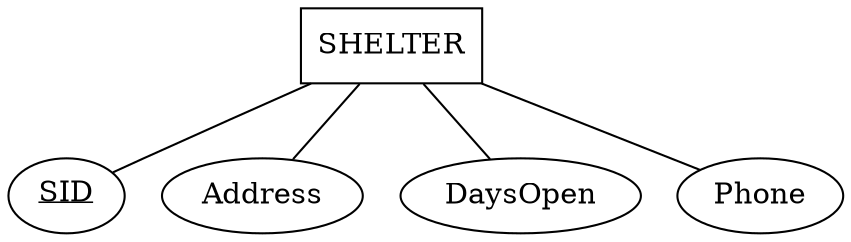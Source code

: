 graph shelter {
  node [shape=box] SHELTER;
  node [shape=ellipse] SID [label=<<u>SID</u>>]; Address,  DaysOpen, Phone;
  SHELTER -- SID;
  SHELTER -- Address;
  SHELTER -- Phone;
  SHELTER -- DaysOpen;
}